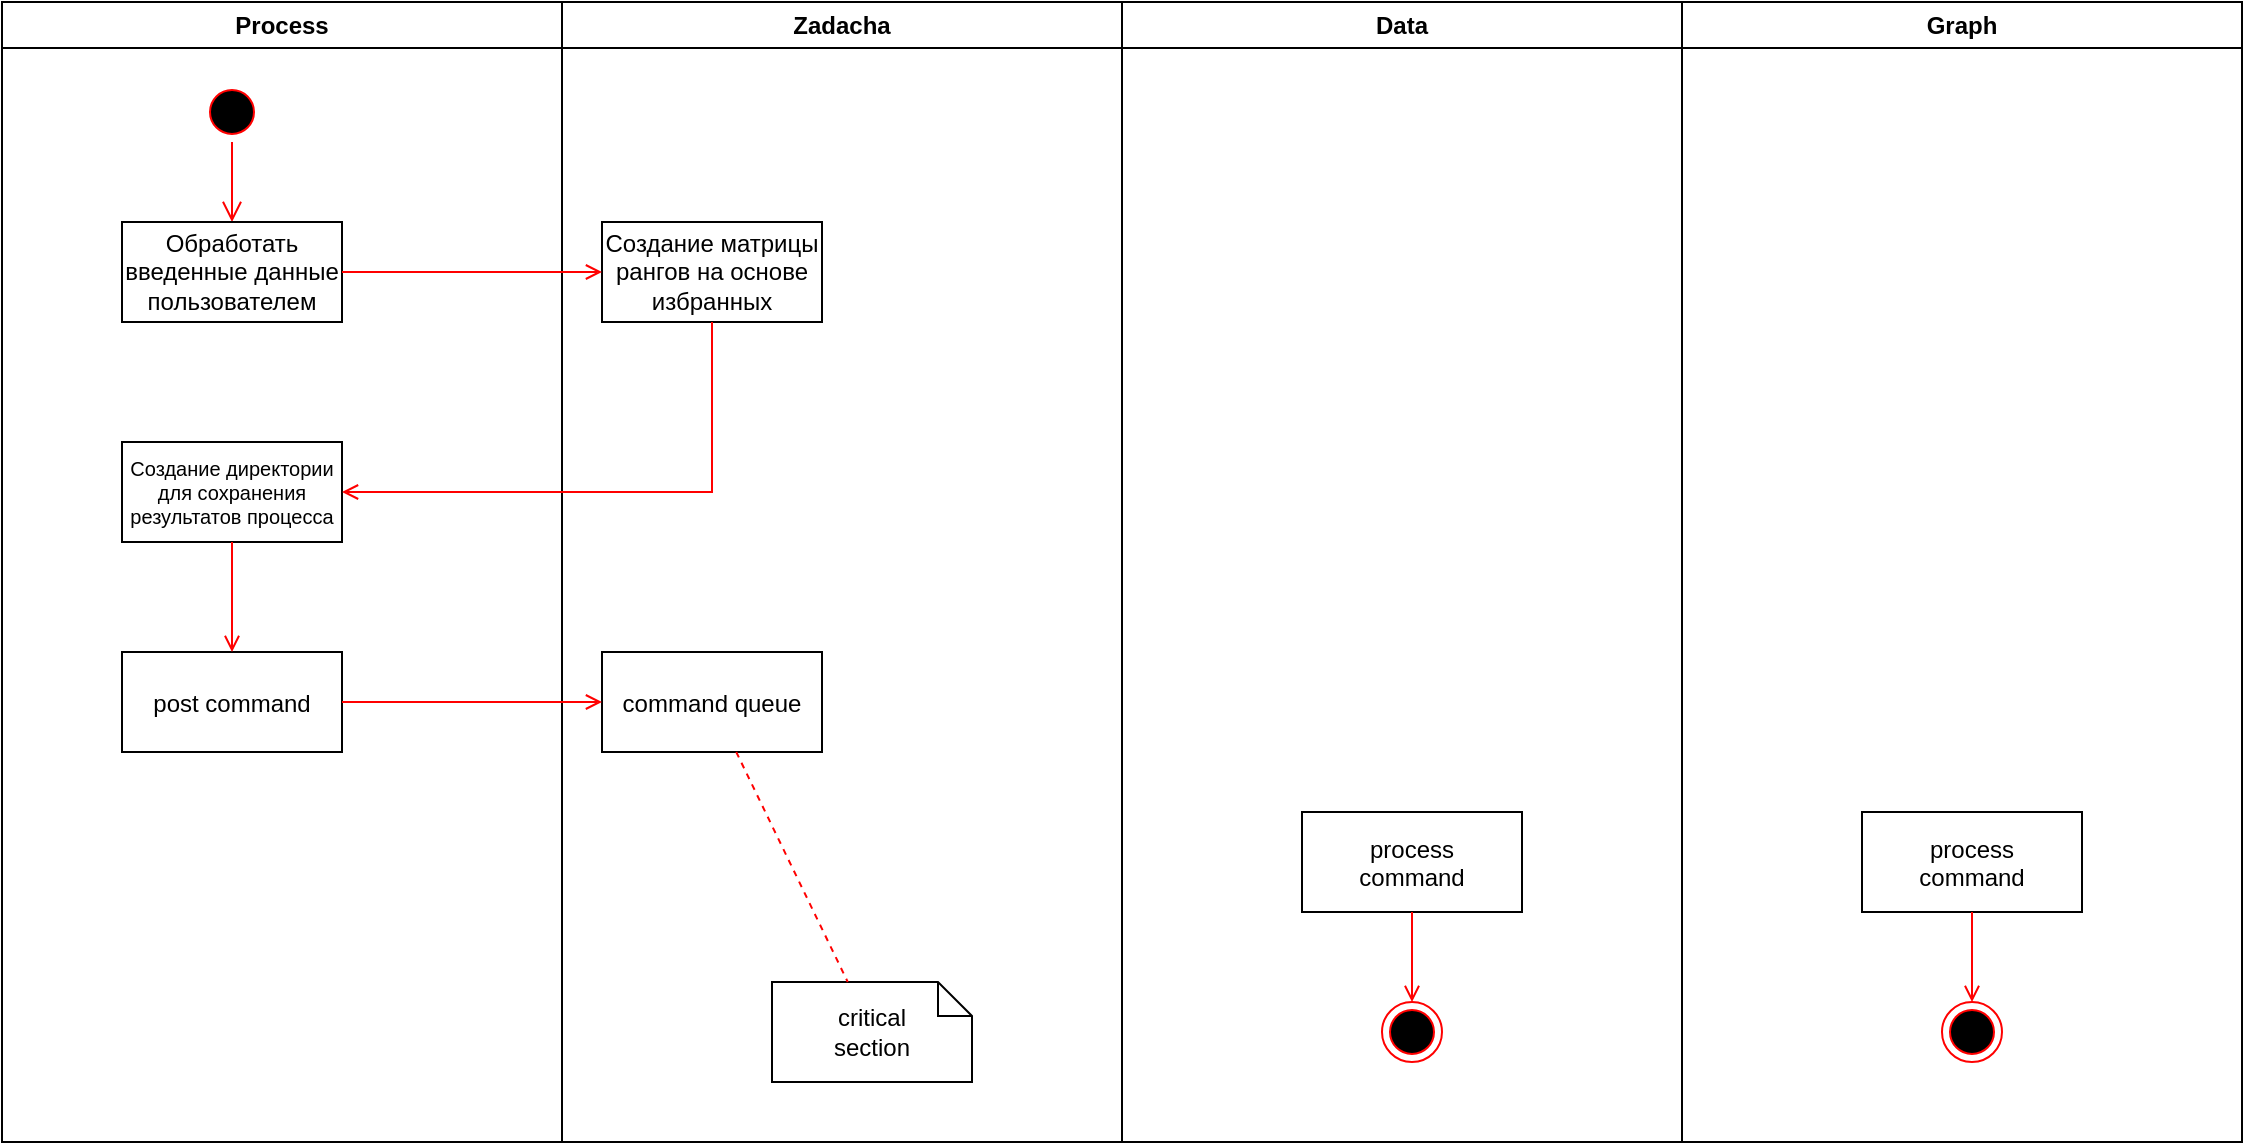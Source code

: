<mxfile version="23.1.2" type="github">
  <diagram name="Page-1" id="e7e014a7-5840-1c2e-5031-d8a46d1fe8dd">
    <mxGraphModel dx="838" dy="926" grid="1" gridSize="10" guides="1" tooltips="1" connect="1" arrows="1" fold="1" page="1" pageScale="1" pageWidth="1169" pageHeight="826" background="none" math="0" shadow="0">
      <root>
        <mxCell id="0" />
        <mxCell id="1" parent="0" />
        <mxCell id="2" value="Process" style="swimlane;whiteSpace=wrap;startSize=23;" parent="1" vertex="1">
          <mxGeometry y="128" width="280" height="570" as="geometry" />
        </mxCell>
        <mxCell id="5" value="" style="ellipse;shape=startState;fillColor=#000000;strokeColor=#ff0000;" parent="2" vertex="1">
          <mxGeometry x="100" y="40" width="30" height="30" as="geometry" />
        </mxCell>
        <mxCell id="6" value="" style="edgeStyle=elbowEdgeStyle;elbow=horizontal;verticalAlign=bottom;endArrow=open;endSize=8;strokeColor=#FF0000;endFill=1;rounded=0" parent="2" source="5" target="7" edge="1">
          <mxGeometry x="100" y="40" as="geometry">
            <mxPoint x="115" y="110" as="targetPoint" />
          </mxGeometry>
        </mxCell>
        <mxCell id="7" value="Обработать введенные данные пользователем" style="horizontal=1;whiteSpace=wrap;" parent="2" vertex="1">
          <mxGeometry x="60" y="110" width="110" height="50" as="geometry" />
        </mxCell>
        <mxCell id="8" value="Создание директории для сохранения результатов процесса" style="whiteSpace=wrap;fontSize=10;" parent="2" vertex="1">
          <mxGeometry x="60" y="220" width="110" height="50" as="geometry" />
        </mxCell>
        <mxCell id="10" value="post command" style="" parent="2" vertex="1">
          <mxGeometry x="60" y="325" width="110" height="50" as="geometry" />
        </mxCell>
        <mxCell id="11" value="" style="endArrow=open;strokeColor=#FF0000;endFill=1;rounded=0" parent="2" source="8" target="10" edge="1">
          <mxGeometry relative="1" as="geometry" />
        </mxCell>
        <mxCell id="3" value="Zadacha" style="swimlane;whiteSpace=wrap" parent="1" vertex="1">
          <mxGeometry x="280" y="128" width="280" height="570" as="geometry" />
        </mxCell>
        <mxCell id="15" value="Создание матрицы рангов на основе избранных" style="whiteSpace=wrap;fontSize=12;" parent="3" vertex="1">
          <mxGeometry x="20" y="110" width="110" height="50" as="geometry" />
        </mxCell>
        <mxCell id="18" value="command queue" style="" parent="3" vertex="1">
          <mxGeometry x="20" y="325" width="110" height="50" as="geometry" />
        </mxCell>
        <mxCell id="31" value="critical&#xa;section" style="shape=note;whiteSpace=wrap;size=17" parent="3" vertex="1">
          <mxGeometry x="105" y="490" width="100" height="50" as="geometry" />
        </mxCell>
        <mxCell id="32" value="" style="endArrow=none;strokeColor=#FF0000;endFill=0;rounded=0;dashed=1" parent="3" source="18" target="31" edge="1">
          <mxGeometry relative="1" as="geometry" />
        </mxCell>
        <mxCell id="4" value="Data" style="swimlane;whiteSpace=wrap" parent="1" vertex="1">
          <mxGeometry x="560" y="128" width="280" height="570" as="geometry" />
        </mxCell>
        <mxCell id="33" value="process&#xa;command" style="" parent="4" vertex="1">
          <mxGeometry x="90" y="405" width="110" height="50" as="geometry" />
        </mxCell>
        <mxCell id="38" value="" style="ellipse;shape=endState;fillColor=#000000;strokeColor=#ff0000" parent="4" vertex="1">
          <mxGeometry x="130" y="500" width="30" height="30" as="geometry" />
        </mxCell>
        <mxCell id="39" value="" style="endArrow=open;strokeColor=#FF0000;endFill=1;rounded=0" parent="4" source="33" target="38" edge="1">
          <mxGeometry relative="1" as="geometry" />
        </mxCell>
        <mxCell id="20" value="" style="endArrow=open;strokeColor=#FF0000;endFill=1;rounded=0" parent="1" source="10" target="18" edge="1">
          <mxGeometry relative="1" as="geometry" />
        </mxCell>
        <mxCell id="12" value="" style="elbow=horizontal;strokeColor=#FF0000;endArrow=open;endFill=1;rounded=0;exitX=1;exitY=0.5;exitDx=0;exitDy=0;entryX=0;entryY=0.5;entryDx=0;entryDy=0;" parent="1" source="7" target="15" edge="1">
          <mxGeometry width="100" height="100" relative="1" as="geometry">
            <mxPoint x="160" y="418" as="sourcePoint" />
            <mxPoint x="260" y="318" as="targetPoint" />
          </mxGeometry>
        </mxCell>
        <mxCell id="17" value="" style="endArrow=open;strokeColor=#FF0000;endFill=1;rounded=0;entryX=1;entryY=0.5;entryDx=0;entryDy=0;edgeStyle=orthogonalEdgeStyle;" parent="1" source="15" target="8" edge="1">
          <mxGeometry relative="1" as="geometry">
            <mxPoint x="355.0" y="348" as="targetPoint" />
            <Array as="points">
              <mxPoint x="355.5" y="373" />
            </Array>
          </mxGeometry>
        </mxCell>
        <mxCell id="X3kN6-eKtXGRQFEO8Wl1-39" value="Graph" style="swimlane;whiteSpace=wrap" vertex="1" parent="1">
          <mxGeometry x="840" y="128" width="280" height="570" as="geometry" />
        </mxCell>
        <mxCell id="X3kN6-eKtXGRQFEO8Wl1-40" value="process&#xa;command" style="" vertex="1" parent="X3kN6-eKtXGRQFEO8Wl1-39">
          <mxGeometry x="90" y="405" width="110" height="50" as="geometry" />
        </mxCell>
        <mxCell id="X3kN6-eKtXGRQFEO8Wl1-41" value="" style="ellipse;shape=endState;fillColor=#000000;strokeColor=#ff0000" vertex="1" parent="X3kN6-eKtXGRQFEO8Wl1-39">
          <mxGeometry x="130" y="500" width="30" height="30" as="geometry" />
        </mxCell>
        <mxCell id="X3kN6-eKtXGRQFEO8Wl1-42" value="" style="endArrow=open;strokeColor=#FF0000;endFill=1;rounded=0" edge="1" parent="X3kN6-eKtXGRQFEO8Wl1-39" source="X3kN6-eKtXGRQFEO8Wl1-40" target="X3kN6-eKtXGRQFEO8Wl1-41">
          <mxGeometry relative="1" as="geometry" />
        </mxCell>
      </root>
    </mxGraphModel>
  </diagram>
</mxfile>
